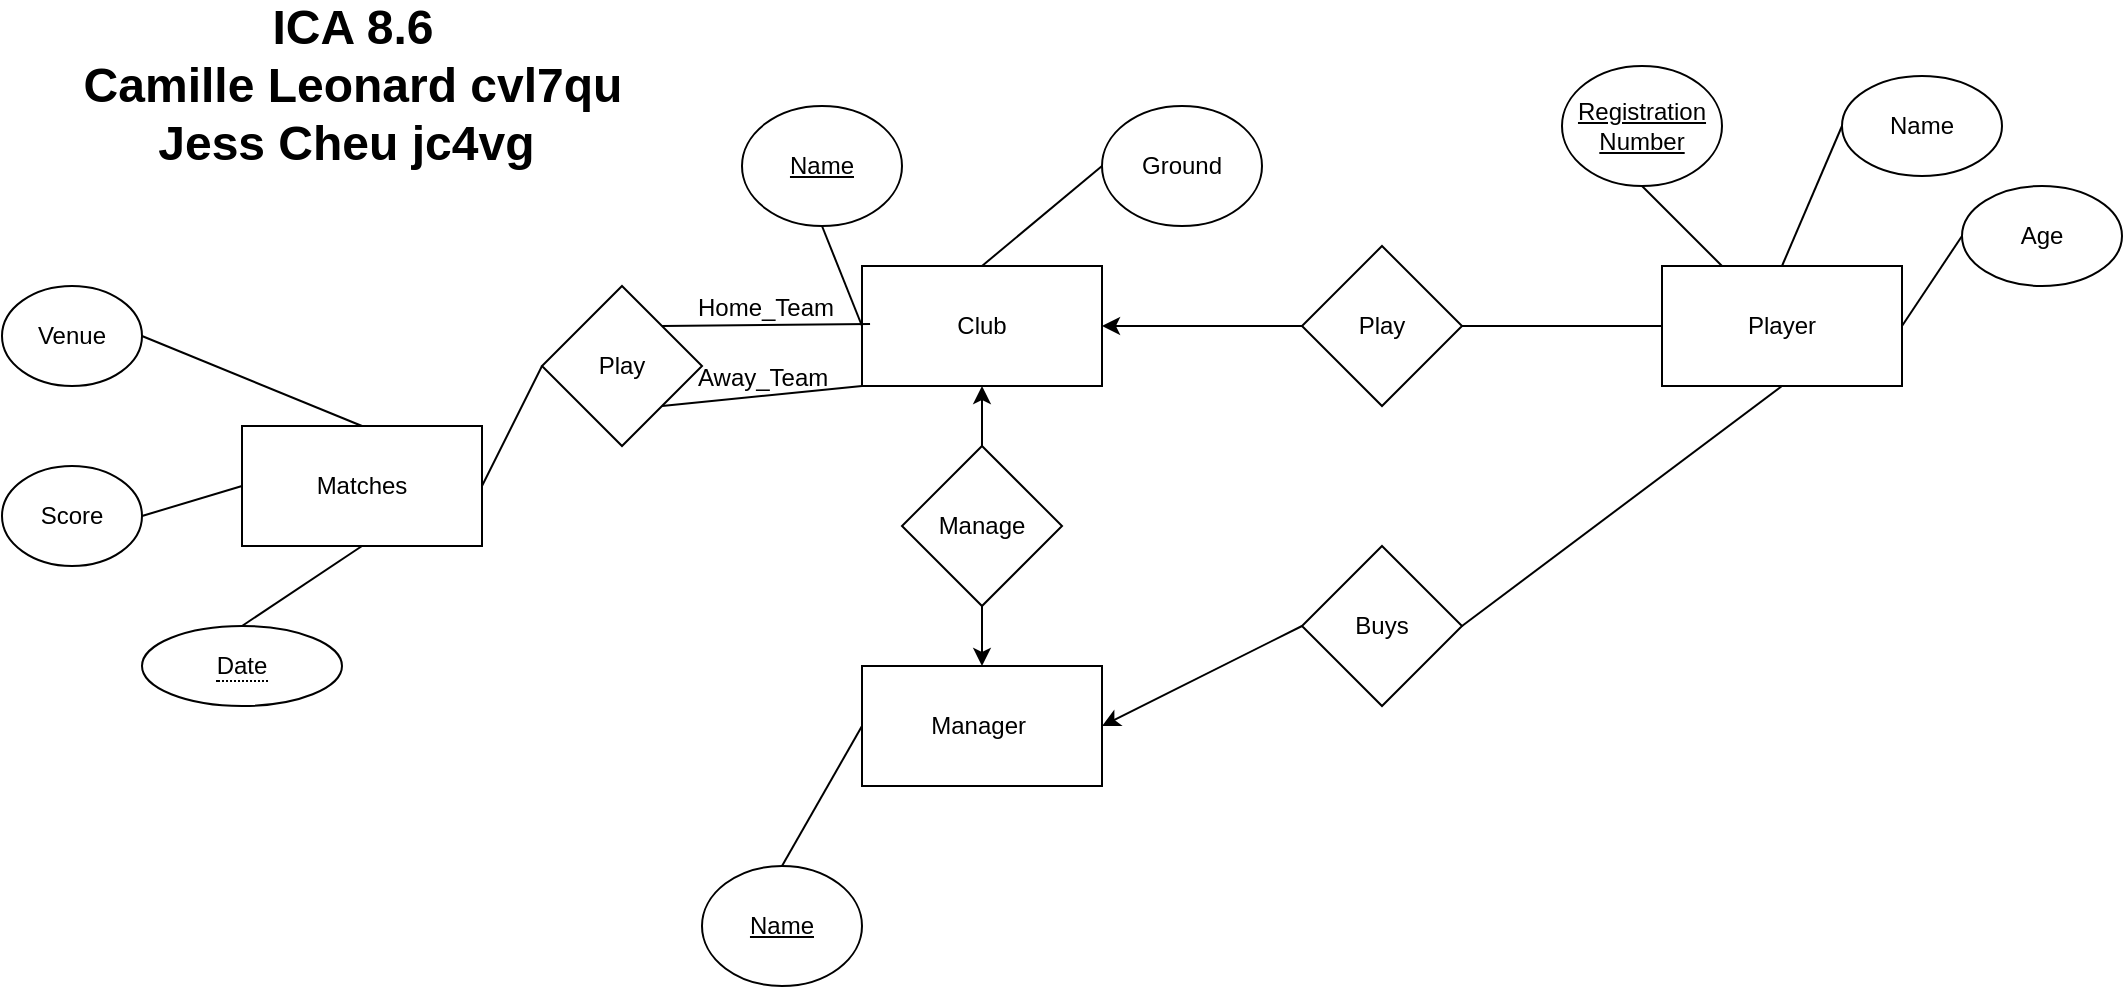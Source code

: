 <mxfile version="14.5.3" type="github">
  <diagram id="R2lEEEUBdFMjLlhIrx00" name="Page-1">
    <mxGraphModel dx="2272" dy="1862" grid="1" gridSize="10" guides="1" tooltips="1" connect="1" arrows="1" fold="1" page="1" pageScale="1" pageWidth="850" pageHeight="1100" math="0" shadow="0" extFonts="Permanent Marker^https://fonts.googleapis.com/css?family=Permanent+Marker">
      <root>
        <mxCell id="0" />
        <mxCell id="1" parent="0" />
        <mxCell id="-eptaKV0lnuuM-yqGqZi-48" value="" style="shape=table;startSize=0;container=1;collapsible=1;childLayout=tableLayout;fixedRows=1;rowLines=0;fontStyle=0;align=center;resizeLast=1;strokeColor=none;fillColor=none;" vertex="1" parent="1">
          <mxGeometry x="10" y="170" width="180" height="30" as="geometry" />
        </mxCell>
        <mxCell id="-eptaKV0lnuuM-yqGqZi-49" value="" style="shape=partialRectangle;collapsible=0;dropTarget=0;pointerEvents=0;fillColor=none;top=0;left=0;bottom=0;right=0;points=[[0,0.5],[1,0.5]];portConstraint=eastwest;" vertex="1" parent="-eptaKV0lnuuM-yqGqZi-48">
          <mxGeometry width="180" height="30" as="geometry" />
        </mxCell>
        <mxCell id="-eptaKV0lnuuM-yqGqZi-50" value="" style="shape=partialRectangle;connectable=0;fillColor=none;top=0;left=0;bottom=0;right=0;editable=1;overflow=hidden;" vertex="1" parent="-eptaKV0lnuuM-yqGqZi-49">
          <mxGeometry width="30" height="30" as="geometry" />
        </mxCell>
        <mxCell id="-eptaKV0lnuuM-yqGqZi-51" value="Away_Team" style="shape=partialRectangle;connectable=0;fillColor=none;top=0;left=0;bottom=0;right=0;align=left;spacingLeft=6;overflow=hidden;" vertex="1" parent="-eptaKV0lnuuM-yqGqZi-49">
          <mxGeometry x="30" width="150" height="30" as="geometry" />
        </mxCell>
        <mxCell id="-eptaKV0lnuuM-yqGqZi-1" value="Club" style="rounded=0;whiteSpace=wrap;html=1;" vertex="1" parent="1">
          <mxGeometry x="130" y="130" width="120" height="60" as="geometry" />
        </mxCell>
        <mxCell id="-eptaKV0lnuuM-yqGqZi-2" value="Player" style="rounded=0;whiteSpace=wrap;html=1;" vertex="1" parent="1">
          <mxGeometry x="530" y="130" width="120" height="60" as="geometry" />
        </mxCell>
        <mxCell id="-eptaKV0lnuuM-yqGqZi-3" value="Manager&amp;nbsp;" style="rounded=0;whiteSpace=wrap;html=1;" vertex="1" parent="1">
          <mxGeometry x="130" y="330" width="120" height="60" as="geometry" />
        </mxCell>
        <mxCell id="-eptaKV0lnuuM-yqGqZi-4" value="&lt;u&gt;Name&lt;/u&gt;" style="ellipse;whiteSpace=wrap;html=1;" vertex="1" parent="1">
          <mxGeometry x="70" y="50" width="80" height="60" as="geometry" />
        </mxCell>
        <mxCell id="-eptaKV0lnuuM-yqGqZi-5" value="Ground" style="ellipse;whiteSpace=wrap;html=1;" vertex="1" parent="1">
          <mxGeometry x="250" y="50" width="80" height="60" as="geometry" />
        </mxCell>
        <mxCell id="-eptaKV0lnuuM-yqGqZi-6" value="" style="endArrow=none;html=1;exitX=0.5;exitY=1;exitDx=0;exitDy=0;entryX=0;entryY=0.5;entryDx=0;entryDy=0;" edge="1" parent="1" source="-eptaKV0lnuuM-yqGqZi-4" target="-eptaKV0lnuuM-yqGqZi-1">
          <mxGeometry width="50" height="50" relative="1" as="geometry">
            <mxPoint x="400" y="350" as="sourcePoint" />
            <mxPoint x="450" y="300" as="targetPoint" />
          </mxGeometry>
        </mxCell>
        <mxCell id="-eptaKV0lnuuM-yqGqZi-7" value="" style="endArrow=none;html=1;exitX=0.5;exitY=0;exitDx=0;exitDy=0;entryX=0;entryY=0.5;entryDx=0;entryDy=0;" edge="1" parent="1" source="-eptaKV0lnuuM-yqGqZi-1" target="-eptaKV0lnuuM-yqGqZi-5">
          <mxGeometry width="50" height="50" relative="1" as="geometry">
            <mxPoint x="400" y="350" as="sourcePoint" />
            <mxPoint x="450" y="300" as="targetPoint" />
          </mxGeometry>
        </mxCell>
        <mxCell id="-eptaKV0lnuuM-yqGqZi-8" value="Play" style="rhombus;whiteSpace=wrap;html=1;" vertex="1" parent="1">
          <mxGeometry x="350" y="120" width="80" height="80" as="geometry" />
        </mxCell>
        <mxCell id="-eptaKV0lnuuM-yqGqZi-9" value="" style="endArrow=none;html=1;exitX=1;exitY=0.5;exitDx=0;exitDy=0;entryX=0;entryY=0.5;entryDx=0;entryDy=0;" edge="1" parent="1" source="-eptaKV0lnuuM-yqGqZi-8" target="-eptaKV0lnuuM-yqGqZi-2">
          <mxGeometry width="50" height="50" relative="1" as="geometry">
            <mxPoint x="400" y="250" as="sourcePoint" />
            <mxPoint x="450" y="200" as="targetPoint" />
          </mxGeometry>
        </mxCell>
        <mxCell id="-eptaKV0lnuuM-yqGqZi-10" value="" style="endArrow=classic;html=1;exitX=0;exitY=0.5;exitDx=0;exitDy=0;entryX=1;entryY=0.5;entryDx=0;entryDy=0;" edge="1" parent="1" source="-eptaKV0lnuuM-yqGqZi-8" target="-eptaKV0lnuuM-yqGqZi-1">
          <mxGeometry width="50" height="50" relative="1" as="geometry">
            <mxPoint x="400" y="250" as="sourcePoint" />
            <mxPoint x="450" y="200" as="targetPoint" />
          </mxGeometry>
        </mxCell>
        <mxCell id="-eptaKV0lnuuM-yqGqZi-11" value="&lt;u&gt;Name&lt;/u&gt;" style="ellipse;whiteSpace=wrap;html=1;" vertex="1" parent="1">
          <mxGeometry x="50" y="430" width="80" height="60" as="geometry" />
        </mxCell>
        <mxCell id="-eptaKV0lnuuM-yqGqZi-12" value="" style="endArrow=none;html=1;exitX=0.5;exitY=0;exitDx=0;exitDy=0;entryX=0;entryY=0.5;entryDx=0;entryDy=0;" edge="1" parent="1" source="-eptaKV0lnuuM-yqGqZi-11" target="-eptaKV0lnuuM-yqGqZi-3">
          <mxGeometry width="50" height="50" relative="1" as="geometry">
            <mxPoint x="340" y="260" as="sourcePoint" />
            <mxPoint x="390" y="210" as="targetPoint" />
          </mxGeometry>
        </mxCell>
        <mxCell id="-eptaKV0lnuuM-yqGqZi-13" value="Manage" style="rhombus;whiteSpace=wrap;html=1;" vertex="1" parent="1">
          <mxGeometry x="150" y="220" width="80" height="80" as="geometry" />
        </mxCell>
        <mxCell id="-eptaKV0lnuuM-yqGqZi-15" value="" style="endArrow=classic;html=1;exitX=0.5;exitY=1;exitDx=0;exitDy=0;entryX=0.5;entryY=0;entryDx=0;entryDy=0;" edge="1" parent="1" source="-eptaKV0lnuuM-yqGqZi-13" target="-eptaKV0lnuuM-yqGqZi-3">
          <mxGeometry width="50" height="50" relative="1" as="geometry">
            <mxPoint x="400" y="250" as="sourcePoint" />
            <mxPoint x="450" y="200" as="targetPoint" />
          </mxGeometry>
        </mxCell>
        <mxCell id="-eptaKV0lnuuM-yqGqZi-16" value="" style="endArrow=classic;html=1;exitX=0.5;exitY=0;exitDx=0;exitDy=0;entryX=0.5;entryY=1;entryDx=0;entryDy=0;" edge="1" parent="1" source="-eptaKV0lnuuM-yqGqZi-13" target="-eptaKV0lnuuM-yqGqZi-1">
          <mxGeometry width="50" height="50" relative="1" as="geometry">
            <mxPoint x="400" y="250" as="sourcePoint" />
            <mxPoint x="450" y="200" as="targetPoint" />
          </mxGeometry>
        </mxCell>
        <mxCell id="-eptaKV0lnuuM-yqGqZi-17" value="Buys" style="rhombus;whiteSpace=wrap;html=1;" vertex="1" parent="1">
          <mxGeometry x="350" y="270" width="80" height="80" as="geometry" />
        </mxCell>
        <mxCell id="-eptaKV0lnuuM-yqGqZi-20" value="" style="endArrow=classic;html=1;exitX=0;exitY=0.5;exitDx=0;exitDy=0;entryX=1;entryY=0.5;entryDx=0;entryDy=0;" edge="1" parent="1" source="-eptaKV0lnuuM-yqGqZi-17" target="-eptaKV0lnuuM-yqGqZi-3">
          <mxGeometry width="50" height="50" relative="1" as="geometry">
            <mxPoint x="400" y="350" as="sourcePoint" />
            <mxPoint x="450" y="300" as="targetPoint" />
          </mxGeometry>
        </mxCell>
        <mxCell id="-eptaKV0lnuuM-yqGqZi-21" value="" style="endArrow=none;html=1;entryX=0.5;entryY=1;entryDx=0;entryDy=0;exitX=1;exitY=0.5;exitDx=0;exitDy=0;" edge="1" parent="1" source="-eptaKV0lnuuM-yqGqZi-17" target="-eptaKV0lnuuM-yqGqZi-2">
          <mxGeometry width="50" height="50" relative="1" as="geometry">
            <mxPoint x="400" y="350" as="sourcePoint" />
            <mxPoint x="450" y="300" as="targetPoint" />
          </mxGeometry>
        </mxCell>
        <mxCell id="-eptaKV0lnuuM-yqGqZi-22" value="&lt;u&gt;Registration Number&lt;/u&gt;" style="ellipse;whiteSpace=wrap;html=1;" vertex="1" parent="1">
          <mxGeometry x="480" y="30" width="80" height="60" as="geometry" />
        </mxCell>
        <mxCell id="-eptaKV0lnuuM-yqGqZi-23" value="Name" style="ellipse;whiteSpace=wrap;html=1;" vertex="1" parent="1">
          <mxGeometry x="620" y="35" width="80" height="50" as="geometry" />
        </mxCell>
        <mxCell id="-eptaKV0lnuuM-yqGqZi-24" value="Age" style="ellipse;whiteSpace=wrap;html=1;" vertex="1" parent="1">
          <mxGeometry x="680" y="90" width="80" height="50" as="geometry" />
        </mxCell>
        <mxCell id="-eptaKV0lnuuM-yqGqZi-25" value="" style="endArrow=none;html=1;entryX=0.5;entryY=1;entryDx=0;entryDy=0;" edge="1" parent="1" source="-eptaKV0lnuuM-yqGqZi-2" target="-eptaKV0lnuuM-yqGqZi-22">
          <mxGeometry width="50" height="50" relative="1" as="geometry">
            <mxPoint x="400" y="350" as="sourcePoint" />
            <mxPoint x="450" y="300" as="targetPoint" />
          </mxGeometry>
        </mxCell>
        <mxCell id="-eptaKV0lnuuM-yqGqZi-26" value="" style="endArrow=none;html=1;entryX=0;entryY=0.5;entryDx=0;entryDy=0;exitX=0.5;exitY=0;exitDx=0;exitDy=0;" edge="1" parent="1" source="-eptaKV0lnuuM-yqGqZi-2" target="-eptaKV0lnuuM-yqGqZi-23">
          <mxGeometry width="50" height="50" relative="1" as="geometry">
            <mxPoint x="400" y="350" as="sourcePoint" />
            <mxPoint x="450" y="300" as="targetPoint" />
          </mxGeometry>
        </mxCell>
        <mxCell id="-eptaKV0lnuuM-yqGqZi-27" value="" style="endArrow=none;html=1;entryX=0;entryY=0.5;entryDx=0;entryDy=0;exitX=1;exitY=0.5;exitDx=0;exitDy=0;" edge="1" parent="1" source="-eptaKV0lnuuM-yqGqZi-2" target="-eptaKV0lnuuM-yqGqZi-24">
          <mxGeometry width="50" height="50" relative="1" as="geometry">
            <mxPoint x="400" y="350" as="sourcePoint" />
            <mxPoint x="450" y="300" as="targetPoint" />
          </mxGeometry>
        </mxCell>
        <mxCell id="-eptaKV0lnuuM-yqGqZi-28" value="Matches" style="rounded=0;whiteSpace=wrap;html=1;" vertex="1" parent="1">
          <mxGeometry x="-180" y="210" width="120" height="60" as="geometry" />
        </mxCell>
        <mxCell id="-eptaKV0lnuuM-yqGqZi-30" value="Score" style="ellipse;whiteSpace=wrap;html=1;" vertex="1" parent="1">
          <mxGeometry x="-300" y="230" width="70" height="50" as="geometry" />
        </mxCell>
        <mxCell id="-eptaKV0lnuuM-yqGqZi-31" value="Venue" style="ellipse;whiteSpace=wrap;html=1;" vertex="1" parent="1">
          <mxGeometry x="-300" y="140" width="70" height="50" as="geometry" />
        </mxCell>
        <mxCell id="-eptaKV0lnuuM-yqGqZi-32" value="" style="endArrow=none;html=1;entryX=1;entryY=0.5;entryDx=0;entryDy=0;exitX=0.5;exitY=0;exitDx=0;exitDy=0;" edge="1" parent="1" source="-eptaKV0lnuuM-yqGqZi-28" target="-eptaKV0lnuuM-yqGqZi-31">
          <mxGeometry width="50" height="50" relative="1" as="geometry">
            <mxPoint x="340" y="360" as="sourcePoint" />
            <mxPoint x="390" y="310" as="targetPoint" />
          </mxGeometry>
        </mxCell>
        <mxCell id="-eptaKV0lnuuM-yqGqZi-33" value="" style="endArrow=none;html=1;exitX=1;exitY=0.5;exitDx=0;exitDy=0;entryX=0;entryY=0.5;entryDx=0;entryDy=0;" edge="1" parent="1" source="-eptaKV0lnuuM-yqGqZi-30" target="-eptaKV0lnuuM-yqGqZi-28">
          <mxGeometry width="50" height="50" relative="1" as="geometry">
            <mxPoint x="340" y="360" as="sourcePoint" />
            <mxPoint x="390" y="310" as="targetPoint" />
          </mxGeometry>
        </mxCell>
        <mxCell id="-eptaKV0lnuuM-yqGqZi-34" value="" style="endArrow=none;html=1;entryX=0.5;entryY=1;entryDx=0;entryDy=0;exitX=0.5;exitY=0;exitDx=0;exitDy=0;" edge="1" parent="1" source="-eptaKV0lnuuM-yqGqZi-42" target="-eptaKV0lnuuM-yqGqZi-28">
          <mxGeometry width="50" height="50" relative="1" as="geometry">
            <mxPoint x="-175" y="310" as="sourcePoint" />
            <mxPoint x="390" y="310" as="targetPoint" />
          </mxGeometry>
        </mxCell>
        <mxCell id="-eptaKV0lnuuM-yqGqZi-36" value="Play" style="rhombus;whiteSpace=wrap;html=1;" vertex="1" parent="1">
          <mxGeometry x="-30" y="140" width="80" height="80" as="geometry" />
        </mxCell>
        <mxCell id="-eptaKV0lnuuM-yqGqZi-37" value="" style="endArrow=none;html=1;exitX=1;exitY=0.5;exitDx=0;exitDy=0;entryX=0;entryY=0.5;entryDx=0;entryDy=0;" edge="1" parent="1" source="-eptaKV0lnuuM-yqGqZi-28" target="-eptaKV0lnuuM-yqGqZi-36">
          <mxGeometry width="50" height="50" relative="1" as="geometry">
            <mxPoint x="400" y="350" as="sourcePoint" />
            <mxPoint x="450" y="300" as="targetPoint" />
          </mxGeometry>
        </mxCell>
        <mxCell id="-eptaKV0lnuuM-yqGqZi-39" value="ICA 8.6 &lt;br&gt;Camille Leonard cvl7qu&lt;br&gt;Jess Cheu jc4vg&amp;nbsp;" style="text;strokeColor=none;fillColor=none;html=1;fontSize=24;fontStyle=1;verticalAlign=middle;align=center;" vertex="1" parent="1">
          <mxGeometry x="-290" y="20" width="330" height="40" as="geometry" />
        </mxCell>
        <mxCell id="-eptaKV0lnuuM-yqGqZi-42" value="&lt;span style=&quot;border-bottom: 1px dotted&quot;&gt;Date&lt;/span&gt;" style="ellipse;whiteSpace=wrap;html=1;align=center;" vertex="1" parent="1">
          <mxGeometry x="-230" y="310" width="100" height="40" as="geometry" />
        </mxCell>
        <mxCell id="-eptaKV0lnuuM-yqGqZi-43" value="" style="endArrow=none;html=1;rounded=0;exitX=1;exitY=0;exitDx=0;exitDy=0;entryX=0.689;entryY=0.95;entryDx=0;entryDy=0;entryPerimeter=0;" edge="1" parent="1" source="-eptaKV0lnuuM-yqGqZi-36" target="-eptaKV0lnuuM-yqGqZi-45">
          <mxGeometry relative="1" as="geometry">
            <mxPoint x="20" y="200" as="sourcePoint" />
            <mxPoint x="120" y="160" as="targetPoint" />
          </mxGeometry>
        </mxCell>
        <mxCell id="-eptaKV0lnuuM-yqGqZi-44" value="" style="shape=table;startSize=0;container=1;collapsible=1;childLayout=tableLayout;fixedRows=1;rowLines=0;fontStyle=0;align=center;resizeLast=1;strokeColor=none;fillColor=none;" vertex="1" parent="1">
          <mxGeometry x="10" y="140" width="180" height="20" as="geometry" />
        </mxCell>
        <mxCell id="-eptaKV0lnuuM-yqGqZi-45" value="" style="shape=partialRectangle;collapsible=0;dropTarget=0;pointerEvents=0;fillColor=none;top=0;left=0;bottom=0;right=0;points=[[0,0.5],[1,0.5]];portConstraint=eastwest;" vertex="1" parent="-eptaKV0lnuuM-yqGqZi-44">
          <mxGeometry width="180" height="20" as="geometry" />
        </mxCell>
        <mxCell id="-eptaKV0lnuuM-yqGqZi-46" value="" style="shape=partialRectangle;connectable=0;fillColor=none;top=0;left=0;bottom=0;right=0;editable=1;overflow=hidden;" vertex="1" parent="-eptaKV0lnuuM-yqGqZi-45">
          <mxGeometry width="30" height="20" as="geometry" />
        </mxCell>
        <mxCell id="-eptaKV0lnuuM-yqGqZi-47" value="Home_Team" style="shape=partialRectangle;connectable=0;fillColor=none;top=0;left=0;bottom=0;right=0;align=left;spacingLeft=6;overflow=hidden;" vertex="1" parent="-eptaKV0lnuuM-yqGqZi-45">
          <mxGeometry x="30" width="150" height="20" as="geometry" />
        </mxCell>
        <mxCell id="-eptaKV0lnuuM-yqGqZi-38" value="" style="endArrow=none;html=1;exitX=1;exitY=1;exitDx=0;exitDy=0;entryX=0;entryY=1;entryDx=0;entryDy=0;" edge="1" parent="1" source="-eptaKV0lnuuM-yqGqZi-36" target="-eptaKV0lnuuM-yqGqZi-1">
          <mxGeometry width="50" height="50" relative="1" as="geometry">
            <mxPoint x="390" y="350" as="sourcePoint" />
            <mxPoint x="120" y="190" as="targetPoint" />
          </mxGeometry>
        </mxCell>
      </root>
    </mxGraphModel>
  </diagram>
</mxfile>
